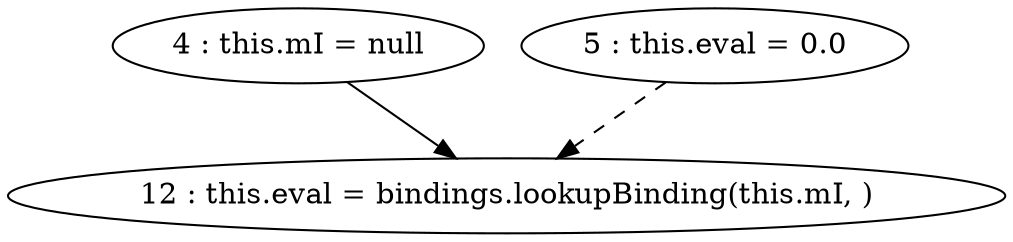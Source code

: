 digraph G {
"4 : this.mI = null"
"4 : this.mI = null" -> "12 : this.eval = bindings.lookupBinding(this.mI, )"
"5 : this.eval = 0.0"
"5 : this.eval = 0.0" -> "12 : this.eval = bindings.lookupBinding(this.mI, )" [style=dashed]
"12 : this.eval = bindings.lookupBinding(this.mI, )"
}
